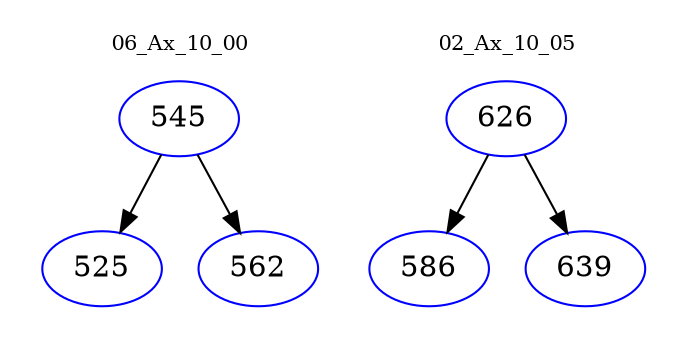 digraph{
subgraph cluster_0 {
color = white
label = "06_Ax_10_00";
fontsize=10;
T0_545 [label="545", color="blue"]
T0_545 -> T0_525 [color="black"]
T0_525 [label="525", color="blue"]
T0_545 -> T0_562 [color="black"]
T0_562 [label="562", color="blue"]
}
subgraph cluster_1 {
color = white
label = "02_Ax_10_05";
fontsize=10;
T1_626 [label="626", color="blue"]
T1_626 -> T1_586 [color="black"]
T1_586 [label="586", color="blue"]
T1_626 -> T1_639 [color="black"]
T1_639 [label="639", color="blue"]
}
}
